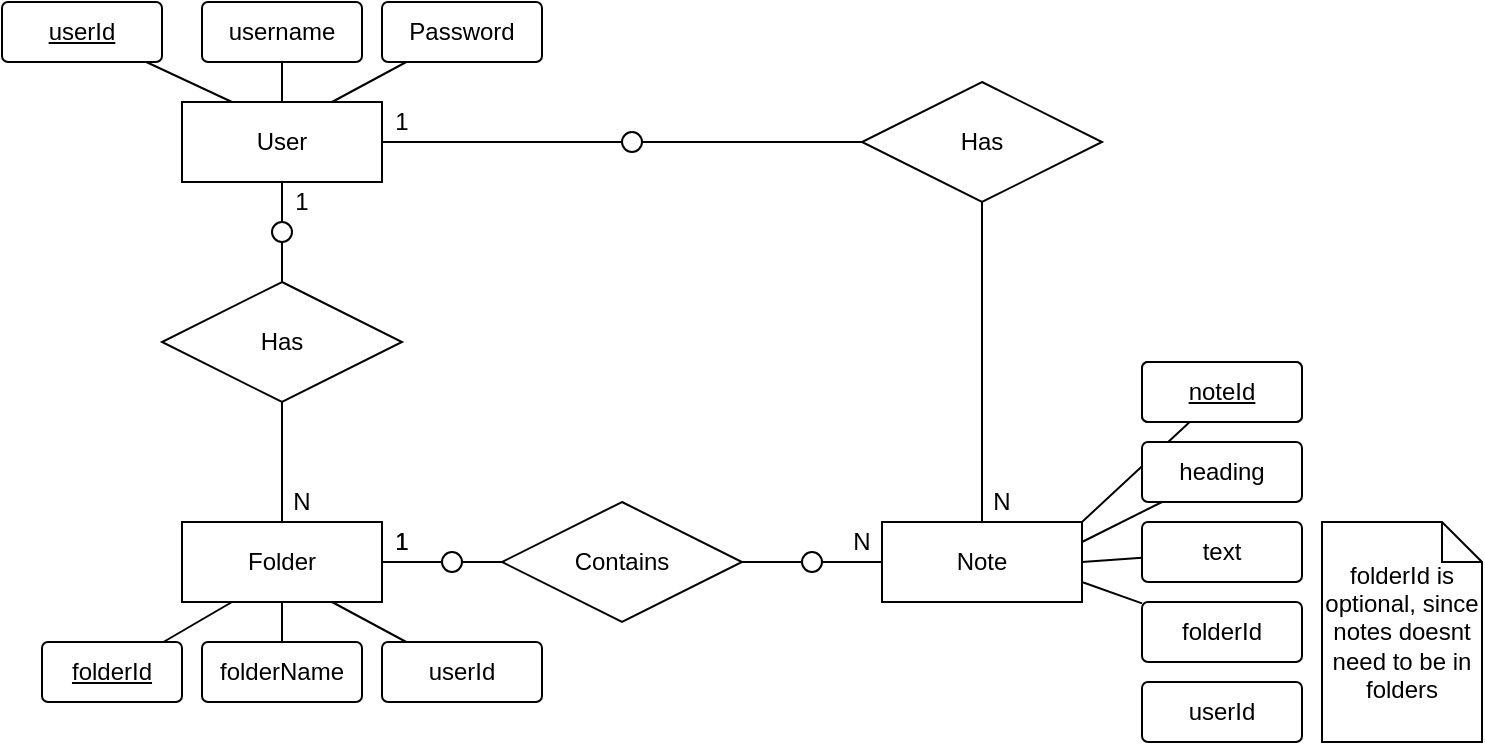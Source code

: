 <mxfile version="28.0.7">
  <diagram name="Side-1" id="0cK1oDS4l7_4EOnZ9Fdz">
    <mxGraphModel dx="984" dy="533" grid="1" gridSize="10" guides="1" tooltips="1" connect="1" arrows="1" fold="1" page="1" pageScale="1" pageWidth="827" pageHeight="1169" math="0" shadow="0">
      <root>
        <mxCell id="0" />
        <mxCell id="1" parent="0" />
        <mxCell id="DprlMV0wo7o3BL7TY_Hx-9" value="" style="edgeStyle=orthogonalEdgeStyle;rounded=0;orthogonalLoop=1;jettySize=auto;html=1;endArrow=none;endFill=0;" parent="1" source="DprlMV0wo7o3BL7TY_Hx-13" target="DprlMV0wo7o3BL7TY_Hx-3" edge="1">
          <mxGeometry relative="1" as="geometry" />
        </mxCell>
        <mxCell id="DprlMV0wo7o3BL7TY_Hx-1" value="Folder" style="whiteSpace=wrap;html=1;align=center;" parent="1" vertex="1">
          <mxGeometry x="170" y="410" width="100" height="40" as="geometry" />
        </mxCell>
        <mxCell id="DprlMV0wo7o3BL7TY_Hx-2" value="Note" style="whiteSpace=wrap;html=1;align=center;" parent="1" vertex="1">
          <mxGeometry x="520" y="410" width="100" height="40" as="geometry" />
        </mxCell>
        <mxCell id="DprlMV0wo7o3BL7TY_Hx-5" style="edgeStyle=orthogonalEdgeStyle;rounded=0;orthogonalLoop=1;jettySize=auto;html=1;endArrow=none;endFill=0;" parent="1" source="DprlMV0wo7o3BL7TY_Hx-10" target="DprlMV0wo7o3BL7TY_Hx-2" edge="1">
          <mxGeometry relative="1" as="geometry" />
        </mxCell>
        <mxCell id="DprlMV0wo7o3BL7TY_Hx-6" style="edgeStyle=orthogonalEdgeStyle;rounded=0;orthogonalLoop=1;jettySize=auto;html=1;entryX=1;entryY=0.5;entryDx=0;entryDy=0;endArrow=none;endFill=0;" parent="1" target="DprlMV0wo7o3BL7TY_Hx-1" edge="1">
          <mxGeometry relative="1" as="geometry">
            <mxPoint x="280" y="430" as="sourcePoint" />
            <Array as="points" />
          </mxGeometry>
        </mxCell>
        <mxCell id="DprlMV0wo7o3BL7TY_Hx-3" value="Contains" style="shape=rhombus;perimeter=rhombusPerimeter;whiteSpace=wrap;html=1;align=center;" parent="1" vertex="1">
          <mxGeometry x="330" y="400" width="120" height="60" as="geometry" />
        </mxCell>
        <mxCell id="DprlMV0wo7o3BL7TY_Hx-11" value="" style="edgeStyle=orthogonalEdgeStyle;rounded=0;orthogonalLoop=1;jettySize=auto;html=1;endArrow=none;endFill=0;" parent="1" source="DprlMV0wo7o3BL7TY_Hx-3" target="DprlMV0wo7o3BL7TY_Hx-10" edge="1">
          <mxGeometry relative="1" as="geometry">
            <mxPoint x="450" y="430" as="sourcePoint" />
            <mxPoint x="540" y="430" as="targetPoint" />
          </mxGeometry>
        </mxCell>
        <mxCell id="DprlMV0wo7o3BL7TY_Hx-10" value="" style="ellipse;whiteSpace=wrap;html=1;aspect=fixed;" parent="1" vertex="1">
          <mxGeometry x="480" y="425" width="10" height="10" as="geometry" />
        </mxCell>
        <mxCell id="DprlMV0wo7o3BL7TY_Hx-16" value="" style="edgeStyle=orthogonalEdgeStyle;rounded=0;orthogonalLoop=1;jettySize=auto;html=1;endArrow=none;endFill=0;" parent="1" source="DprlMV0wo7o3BL7TY_Hx-1" target="DprlMV0wo7o3BL7TY_Hx-13" edge="1">
          <mxGeometry relative="1" as="geometry">
            <mxPoint x="260" y="430" as="sourcePoint" />
            <mxPoint x="330" y="430" as="targetPoint" />
          </mxGeometry>
        </mxCell>
        <mxCell id="DprlMV0wo7o3BL7TY_Hx-13" value="" style="ellipse;whiteSpace=wrap;html=1;aspect=fixed;" parent="1" vertex="1">
          <mxGeometry x="300" y="425" width="10" height="10" as="geometry" />
        </mxCell>
        <mxCell id="DprlMV0wo7o3BL7TY_Hx-20" style="rounded=0;orthogonalLoop=1;jettySize=auto;html=1;entryX=0.25;entryY=1;entryDx=0;entryDy=0;endArrow=none;endFill=0;" parent="1" source="DprlMV0wo7o3BL7TY_Hx-17" target="DprlMV0wo7o3BL7TY_Hx-1" edge="1">
          <mxGeometry relative="1" as="geometry" />
        </mxCell>
        <mxCell id="DprlMV0wo7o3BL7TY_Hx-17" value="&lt;u&gt;folderId&lt;/u&gt;" style="rounded=1;arcSize=10;whiteSpace=wrap;html=1;align=center;" parent="1" vertex="1">
          <mxGeometry x="100" y="470" width="70" height="30" as="geometry" />
        </mxCell>
        <mxCell id="DprlMV0wo7o3BL7TY_Hx-19" style="rounded=0;orthogonalLoop=1;jettySize=auto;html=1;entryX=0.5;entryY=1;entryDx=0;entryDy=0;endArrow=none;endFill=0;" parent="1" source="DprlMV0wo7o3BL7TY_Hx-18" target="DprlMV0wo7o3BL7TY_Hx-1" edge="1">
          <mxGeometry relative="1" as="geometry" />
        </mxCell>
        <mxCell id="DprlMV0wo7o3BL7TY_Hx-18" value="folderName" style="rounded=1;arcSize=10;whiteSpace=wrap;html=1;align=center;" parent="1" vertex="1">
          <mxGeometry x="180" y="470" width="80" height="30" as="geometry" />
        </mxCell>
        <mxCell id="DprlMV0wo7o3BL7TY_Hx-23" style="rounded=0;orthogonalLoop=1;jettySize=auto;html=1;endArrow=none;endFill=0;" parent="1" source="DprlMV0wo7o3BL7TY_Hx-22" edge="1">
          <mxGeometry relative="1" as="geometry">
            <mxPoint x="620" y="410" as="targetPoint" />
          </mxGeometry>
        </mxCell>
        <mxCell id="DprlMV0wo7o3BL7TY_Hx-22" value="&lt;u&gt;noteId&lt;/u&gt;" style="rounded=1;arcSize=10;whiteSpace=wrap;html=1;align=center;" parent="1" vertex="1">
          <mxGeometry x="650" y="330" width="80" height="30" as="geometry" />
        </mxCell>
        <mxCell id="DprlMV0wo7o3BL7TY_Hx-25" style="rounded=0;orthogonalLoop=1;jettySize=auto;html=1;entryX=1;entryY=0.25;entryDx=0;entryDy=0;endArrow=none;endFill=0;" parent="1" source="DprlMV0wo7o3BL7TY_Hx-24" target="DprlMV0wo7o3BL7TY_Hx-2" edge="1">
          <mxGeometry relative="1" as="geometry" />
        </mxCell>
        <mxCell id="DprlMV0wo7o3BL7TY_Hx-24" value="heading" style="rounded=1;arcSize=10;whiteSpace=wrap;html=1;align=center;" parent="1" vertex="1">
          <mxGeometry x="650" y="370" width="80" height="30" as="geometry" />
        </mxCell>
        <mxCell id="DprlMV0wo7o3BL7TY_Hx-27" style="rounded=0;orthogonalLoop=1;jettySize=auto;html=1;entryX=1;entryY=0.5;entryDx=0;entryDy=0;endArrow=none;endFill=0;" parent="1" source="DprlMV0wo7o3BL7TY_Hx-26" target="DprlMV0wo7o3BL7TY_Hx-2" edge="1">
          <mxGeometry relative="1" as="geometry" />
        </mxCell>
        <mxCell id="DprlMV0wo7o3BL7TY_Hx-26" value="text" style="rounded=1;arcSize=10;whiteSpace=wrap;html=1;align=center;" parent="1" vertex="1">
          <mxGeometry x="650" y="410" width="80" height="30" as="geometry" />
        </mxCell>
        <mxCell id="DprlMV0wo7o3BL7TY_Hx-29" style="rounded=0;orthogonalLoop=1;jettySize=auto;html=1;entryX=1;entryY=0.75;entryDx=0;entryDy=0;endArrow=none;endFill=0;" parent="1" source="DprlMV0wo7o3BL7TY_Hx-28" target="DprlMV0wo7o3BL7TY_Hx-2" edge="1">
          <mxGeometry relative="1" as="geometry" />
        </mxCell>
        <mxCell id="DprlMV0wo7o3BL7TY_Hx-28" value="folderId" style="rounded=1;arcSize=10;whiteSpace=wrap;html=1;align=center;" parent="1" vertex="1">
          <mxGeometry x="650" y="450" width="80" height="30" as="geometry" />
        </mxCell>
        <mxCell id="DprlMV0wo7o3BL7TY_Hx-30" value="N" style="text;html=1;align=center;verticalAlign=middle;whiteSpace=wrap;rounded=0;" parent="1" vertex="1">
          <mxGeometry x="500" y="410" width="20" height="20" as="geometry" />
        </mxCell>
        <mxCell id="DprlMV0wo7o3BL7TY_Hx-31" value="1" style="text;html=1;align=center;verticalAlign=middle;whiteSpace=wrap;rounded=0;" parent="1" vertex="1">
          <mxGeometry x="270" y="410" width="20" height="20" as="geometry" />
        </mxCell>
        <mxCell id="HqLGBM3CHDia9lR1JfD4-3" style="edgeStyle=orthogonalEdgeStyle;rounded=0;orthogonalLoop=1;jettySize=auto;html=1;entryX=0.5;entryY=0;entryDx=0;entryDy=0;endArrow=none;endFill=0;" edge="1" parent="1" source="HqLGBM3CHDia9lR1JfD4-5" target="HqLGBM3CHDia9lR1JfD4-2">
          <mxGeometry relative="1" as="geometry" />
        </mxCell>
        <mxCell id="HqLGBM3CHDia9lR1JfD4-14" style="edgeStyle=orthogonalEdgeStyle;rounded=0;orthogonalLoop=1;jettySize=auto;html=1;entryX=0;entryY=0.5;entryDx=0;entryDy=0;endArrow=none;endFill=0;" edge="1" parent="1" source="HqLGBM3CHDia9lR1JfD4-19" target="HqLGBM3CHDia9lR1JfD4-13">
          <mxGeometry relative="1" as="geometry" />
        </mxCell>
        <mxCell id="HqLGBM3CHDia9lR1JfD4-1" value="User" style="whiteSpace=wrap;html=1;align=center;" vertex="1" parent="1">
          <mxGeometry x="170" y="200" width="100" height="40" as="geometry" />
        </mxCell>
        <mxCell id="HqLGBM3CHDia9lR1JfD4-4" style="edgeStyle=orthogonalEdgeStyle;rounded=0;orthogonalLoop=1;jettySize=auto;html=1;entryX=0.5;entryY=0;entryDx=0;entryDy=0;endArrow=none;endFill=0;" edge="1" parent="1" source="HqLGBM3CHDia9lR1JfD4-2" target="DprlMV0wo7o3BL7TY_Hx-1">
          <mxGeometry relative="1" as="geometry" />
        </mxCell>
        <mxCell id="HqLGBM3CHDia9lR1JfD4-2" value="Has" style="shape=rhombus;perimeter=rhombusPerimeter;whiteSpace=wrap;html=1;align=center;" vertex="1" parent="1">
          <mxGeometry x="160" y="290" width="120" height="60" as="geometry" />
        </mxCell>
        <mxCell id="HqLGBM3CHDia9lR1JfD4-9" value="" style="edgeStyle=orthogonalEdgeStyle;rounded=0;orthogonalLoop=1;jettySize=auto;html=1;entryX=0.5;entryY=0;entryDx=0;entryDy=0;endArrow=none;endFill=0;" edge="1" parent="1" source="HqLGBM3CHDia9lR1JfD4-1" target="HqLGBM3CHDia9lR1JfD4-5">
          <mxGeometry relative="1" as="geometry">
            <mxPoint x="220" y="240" as="sourcePoint" />
            <mxPoint x="220" y="290" as="targetPoint" />
          </mxGeometry>
        </mxCell>
        <mxCell id="HqLGBM3CHDia9lR1JfD4-5" value="" style="ellipse;whiteSpace=wrap;html=1;aspect=fixed;" vertex="1" parent="1">
          <mxGeometry x="215" y="260" width="10" height="10" as="geometry" />
        </mxCell>
        <mxCell id="HqLGBM3CHDia9lR1JfD4-10" value="1" style="text;html=1;align=center;verticalAlign=middle;whiteSpace=wrap;rounded=0;" vertex="1" parent="1">
          <mxGeometry x="220" y="240" width="20" height="20" as="geometry" />
        </mxCell>
        <mxCell id="HqLGBM3CHDia9lR1JfD4-12" value="N" style="text;html=1;align=center;verticalAlign=middle;whiteSpace=wrap;rounded=0;" vertex="1" parent="1">
          <mxGeometry x="220" y="390" width="20" height="20" as="geometry" />
        </mxCell>
        <mxCell id="HqLGBM3CHDia9lR1JfD4-15" style="edgeStyle=orthogonalEdgeStyle;rounded=0;orthogonalLoop=1;jettySize=auto;html=1;entryX=0.5;entryY=0;entryDx=0;entryDy=0;endArrow=none;endFill=0;" edge="1" parent="1" source="HqLGBM3CHDia9lR1JfD4-13" target="DprlMV0wo7o3BL7TY_Hx-2">
          <mxGeometry relative="1" as="geometry" />
        </mxCell>
        <mxCell id="HqLGBM3CHDia9lR1JfD4-13" value="Has" style="shape=rhombus;perimeter=rhombusPerimeter;whiteSpace=wrap;html=1;align=center;" vertex="1" parent="1">
          <mxGeometry x="510" y="190" width="120" height="60" as="geometry" />
        </mxCell>
        <mxCell id="HqLGBM3CHDia9lR1JfD4-16" value="N" style="text;html=1;align=center;verticalAlign=middle;whiteSpace=wrap;rounded=0;" vertex="1" parent="1">
          <mxGeometry x="570" y="390" width="20" height="20" as="geometry" />
        </mxCell>
        <mxCell id="HqLGBM3CHDia9lR1JfD4-17" value="1" style="text;html=1;align=center;verticalAlign=middle;whiteSpace=wrap;rounded=0;" vertex="1" parent="1">
          <mxGeometry x="270" y="410" width="20" height="20" as="geometry" />
        </mxCell>
        <mxCell id="HqLGBM3CHDia9lR1JfD4-18" value="1" style="text;html=1;align=center;verticalAlign=middle;whiteSpace=wrap;rounded=0;" vertex="1" parent="1">
          <mxGeometry x="270" y="200" width="20" height="20" as="geometry" />
        </mxCell>
        <mxCell id="HqLGBM3CHDia9lR1JfD4-20" value="" style="edgeStyle=orthogonalEdgeStyle;rounded=0;orthogonalLoop=1;jettySize=auto;html=1;entryX=0;entryY=0.5;entryDx=0;entryDy=0;endArrow=none;endFill=0;" edge="1" parent="1" source="HqLGBM3CHDia9lR1JfD4-1" target="HqLGBM3CHDia9lR1JfD4-19">
          <mxGeometry relative="1" as="geometry">
            <mxPoint x="270" y="220" as="sourcePoint" />
            <mxPoint x="510" y="220" as="targetPoint" />
          </mxGeometry>
        </mxCell>
        <mxCell id="HqLGBM3CHDia9lR1JfD4-19" value="" style="ellipse;whiteSpace=wrap;html=1;aspect=fixed;" vertex="1" parent="1">
          <mxGeometry x="390" y="215" width="10" height="10" as="geometry" />
        </mxCell>
        <mxCell id="HqLGBM3CHDia9lR1JfD4-21" value="&lt;u&gt;noteId&lt;/u&gt;" style="rounded=1;arcSize=10;whiteSpace=wrap;html=1;align=center;" vertex="1" parent="1">
          <mxGeometry x="650" y="330" width="80" height="30" as="geometry" />
        </mxCell>
        <mxCell id="HqLGBM3CHDia9lR1JfD4-27" style="rounded=0;orthogonalLoop=1;jettySize=auto;html=1;entryX=0.25;entryY=0;entryDx=0;entryDy=0;endArrow=none;endFill=0;" edge="1" parent="1" source="HqLGBM3CHDia9lR1JfD4-22" target="HqLGBM3CHDia9lR1JfD4-1">
          <mxGeometry relative="1" as="geometry" />
        </mxCell>
        <mxCell id="HqLGBM3CHDia9lR1JfD4-22" value="&lt;u&gt;userId&lt;/u&gt;" style="rounded=1;arcSize=10;whiteSpace=wrap;html=1;align=center;" vertex="1" parent="1">
          <mxGeometry x="80" y="150" width="80" height="30" as="geometry" />
        </mxCell>
        <mxCell id="HqLGBM3CHDia9lR1JfD4-26" style="rounded=0;orthogonalLoop=1;jettySize=auto;html=1;entryX=0.5;entryY=0;entryDx=0;entryDy=0;endArrow=none;endFill=0;" edge="1" parent="1" source="HqLGBM3CHDia9lR1JfD4-23" target="HqLGBM3CHDia9lR1JfD4-1">
          <mxGeometry relative="1" as="geometry" />
        </mxCell>
        <mxCell id="HqLGBM3CHDia9lR1JfD4-23" value="username" style="rounded=1;arcSize=10;whiteSpace=wrap;html=1;align=center;" vertex="1" parent="1">
          <mxGeometry x="180" y="150" width="80" height="30" as="geometry" />
        </mxCell>
        <mxCell id="HqLGBM3CHDia9lR1JfD4-25" style="rounded=0;orthogonalLoop=1;jettySize=auto;html=1;entryX=0.75;entryY=0;entryDx=0;entryDy=0;endArrow=none;endFill=0;" edge="1" parent="1" source="HqLGBM3CHDia9lR1JfD4-24" target="HqLGBM3CHDia9lR1JfD4-1">
          <mxGeometry relative="1" as="geometry" />
        </mxCell>
        <mxCell id="HqLGBM3CHDia9lR1JfD4-24" value="Password" style="rounded=1;arcSize=10;whiteSpace=wrap;html=1;align=center;" vertex="1" parent="1">
          <mxGeometry x="270" y="150" width="80" height="30" as="geometry" />
        </mxCell>
        <mxCell id="HqLGBM3CHDia9lR1JfD4-28" value="userId" style="rounded=1;arcSize=10;whiteSpace=wrap;html=1;align=center;" vertex="1" parent="1">
          <mxGeometry x="650" y="490" width="80" height="30" as="geometry" />
        </mxCell>
        <mxCell id="HqLGBM3CHDia9lR1JfD4-29" value="folderId is optional, since notes doesnt need to be in folders" style="shape=note;size=20;whiteSpace=wrap;html=1;" vertex="1" parent="1">
          <mxGeometry x="740" y="410" width="80" height="110" as="geometry" />
        </mxCell>
        <mxCell id="HqLGBM3CHDia9lR1JfD4-31" style="rounded=0;orthogonalLoop=1;jettySize=auto;html=1;entryX=0.75;entryY=1;entryDx=0;entryDy=0;endArrow=none;endFill=0;" edge="1" parent="1" source="HqLGBM3CHDia9lR1JfD4-30" target="DprlMV0wo7o3BL7TY_Hx-1">
          <mxGeometry relative="1" as="geometry" />
        </mxCell>
        <mxCell id="HqLGBM3CHDia9lR1JfD4-30" value="userId" style="rounded=1;arcSize=10;whiteSpace=wrap;html=1;align=center;" vertex="1" parent="1">
          <mxGeometry x="270" y="470" width="80" height="30" as="geometry" />
        </mxCell>
      </root>
    </mxGraphModel>
  </diagram>
</mxfile>
